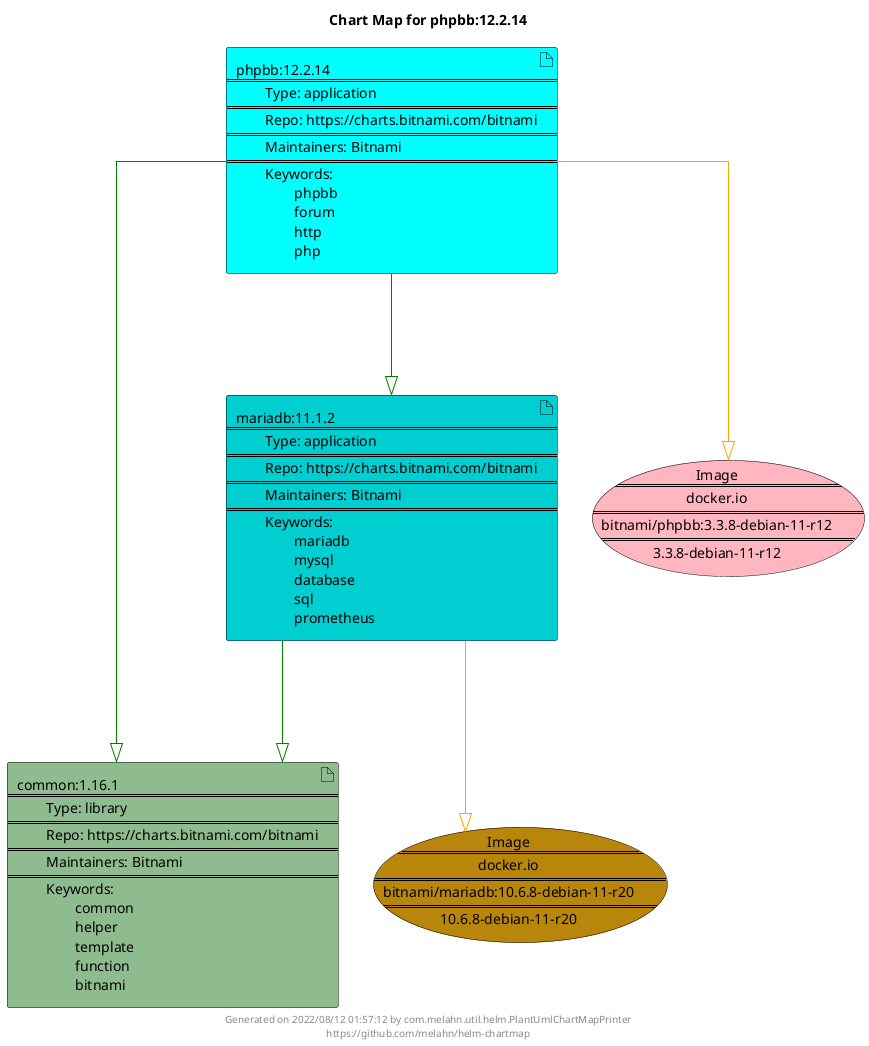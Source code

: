 @startuml
skinparam linetype ortho
skinparam backgroundColor white
skinparam usecaseBorderColor black
skinparam usecaseArrowColor LightSlateGray
skinparam artifactBorderColor black
skinparam artifactArrowColor LightSlateGray

title Chart Map for phpbb:12.2.14

'There are 3 referenced Helm Charts
artifact "common:1.16.1\n====\n\tType: library\n====\n\tRepo: https://charts.bitnami.com/bitnami\n====\n\tMaintainers: Bitnami\n====\n\tKeywords: \n\t\tcommon\n\t\thelper\n\t\ttemplate\n\t\tfunction\n\t\tbitnami" as common_1_16_1 #DarkSeaGreen
artifact "mariadb:11.1.2\n====\n\tType: application\n====\n\tRepo: https://charts.bitnami.com/bitnami\n====\n\tMaintainers: Bitnami\n====\n\tKeywords: \n\t\tmariadb\n\t\tmysql\n\t\tdatabase\n\t\tsql\n\t\tprometheus" as mariadb_11_1_2 #DarkTurquoise
artifact "phpbb:12.2.14\n====\n\tType: application\n====\n\tRepo: https://charts.bitnami.com/bitnami\n====\n\tMaintainers: Bitnami\n====\n\tKeywords: \n\t\tphpbb\n\t\tforum\n\t\thttp\n\t\tphp" as phpbb_12_2_14 #Aqua

'There are 2 referenced Docker Images
usecase "Image\n====\ndocker.io\n====\nbitnami/mariadb:10.6.8-debian-11-r20\n====\n10.6.8-debian-11-r20" as docker_io_bitnami_mariadb_10_6_8_debian_11_r20 #DarkGoldenRod
usecase "Image\n====\ndocker.io\n====\nbitnami/phpbb:3.3.8-debian-11-r12\n====\n3.3.8-debian-11-r12" as docker_io_bitnami_phpbb_3_3_8_debian_11_r12 #LightPink

'Chart Dependencies
phpbb_12_2_14--[#green]-|>common_1_16_1
phpbb_12_2_14--[#green]-|>mariadb_11_1_2
mariadb_11_1_2--[#green]-|>common_1_16_1
mariadb_11_1_2--[#orange]-|>docker_io_bitnami_mariadb_10_6_8_debian_11_r20
phpbb_12_2_14--[#orange]-|>docker_io_bitnami_phpbb_3_3_8_debian_11_r12

center footer Generated on 2022/08/12 01:57:12 by com.melahn.util.helm.PlantUmlChartMapPrinter\nhttps://github.com/melahn/helm-chartmap
@enduml
